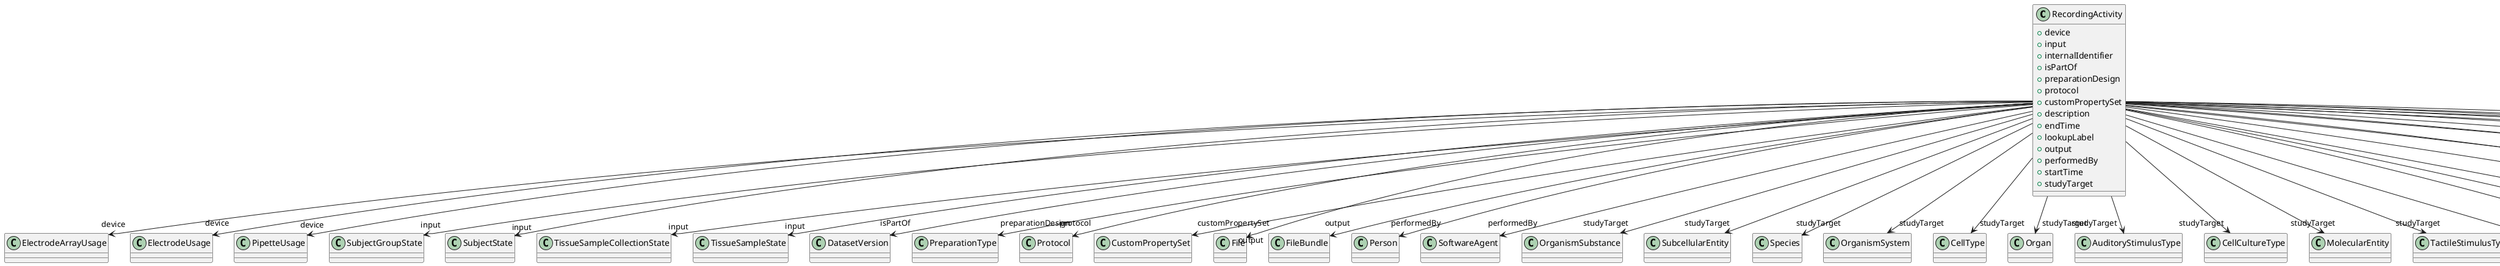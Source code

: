 @startuml
class RecordingActivity {
+device
+input
+internalIdentifier
+isPartOf
+preparationDesign
+protocol
+customPropertySet
+description
+endTime
+lookupLabel
+output
+performedBy
+startTime
+studyTarget

}
RecordingActivity -d-> "device" ElectrodeArrayUsage
RecordingActivity -d-> "device" ElectrodeUsage
RecordingActivity -d-> "device" PipetteUsage
RecordingActivity -d-> "input" SubjectGroupState
RecordingActivity -d-> "input" SubjectState
RecordingActivity -d-> "input" TissueSampleCollectionState
RecordingActivity -d-> "input" TissueSampleState
RecordingActivity -d-> "isPartOf" DatasetVersion
RecordingActivity -d-> "preparationDesign" PreparationType
RecordingActivity -d-> "protocol" Protocol
RecordingActivity -d-> "customPropertySet" CustomPropertySet
RecordingActivity -d-> "output" File
RecordingActivity -d-> "output" FileBundle
RecordingActivity -d-> "performedBy" Person
RecordingActivity -d-> "performedBy" SoftwareAgent
RecordingActivity -d-> "studyTarget" OrganismSubstance
RecordingActivity -d-> "studyTarget" SubcellularEntity
RecordingActivity -d-> "studyTarget" Species
RecordingActivity -d-> "studyTarget" OrganismSystem
RecordingActivity -d-> "studyTarget" CellType
RecordingActivity -d-> "studyTarget" Organ
RecordingActivity -d-> "studyTarget" AuditoryStimulusType
RecordingActivity -d-> "studyTarget" CellCultureType
RecordingActivity -d-> "studyTarget" MolecularEntity
RecordingActivity -d-> "studyTarget" TactileStimulusType
RecordingActivity -d-> "studyTarget" BreedingType
RecordingActivity -d-> "studyTarget" Disease
RecordingActivity -d-> "studyTarget" Handedness
RecordingActivity -d-> "studyTarget" UBERONParcellation
RecordingActivity -d-> "studyTarget" GeneticStrainType
RecordingActivity -d-> "studyTarget" DiseaseModel
RecordingActivity -d-> "studyTarget" GustatoryStimulusType
RecordingActivity -d-> "studyTarget" BiologicalOrder
RecordingActivity -d-> "studyTarget" ElectricalStimulusType
RecordingActivity -d-> "studyTarget" OpticalStimulusType
RecordingActivity -d-> "studyTarget" VisualStimulusType
RecordingActivity -d-> "studyTarget" TermSuggestion
RecordingActivity -d-> "studyTarget" OlfactoryStimulusType
RecordingActivity -d-> "studyTarget" BiologicalSex
RecordingActivity -d-> "studyTarget" CustomAnatomicalEntity
RecordingActivity -d-> "studyTarget" ParcellationEntityVersion
RecordingActivity -d-> "studyTarget" ParcellationEntity

@enduml